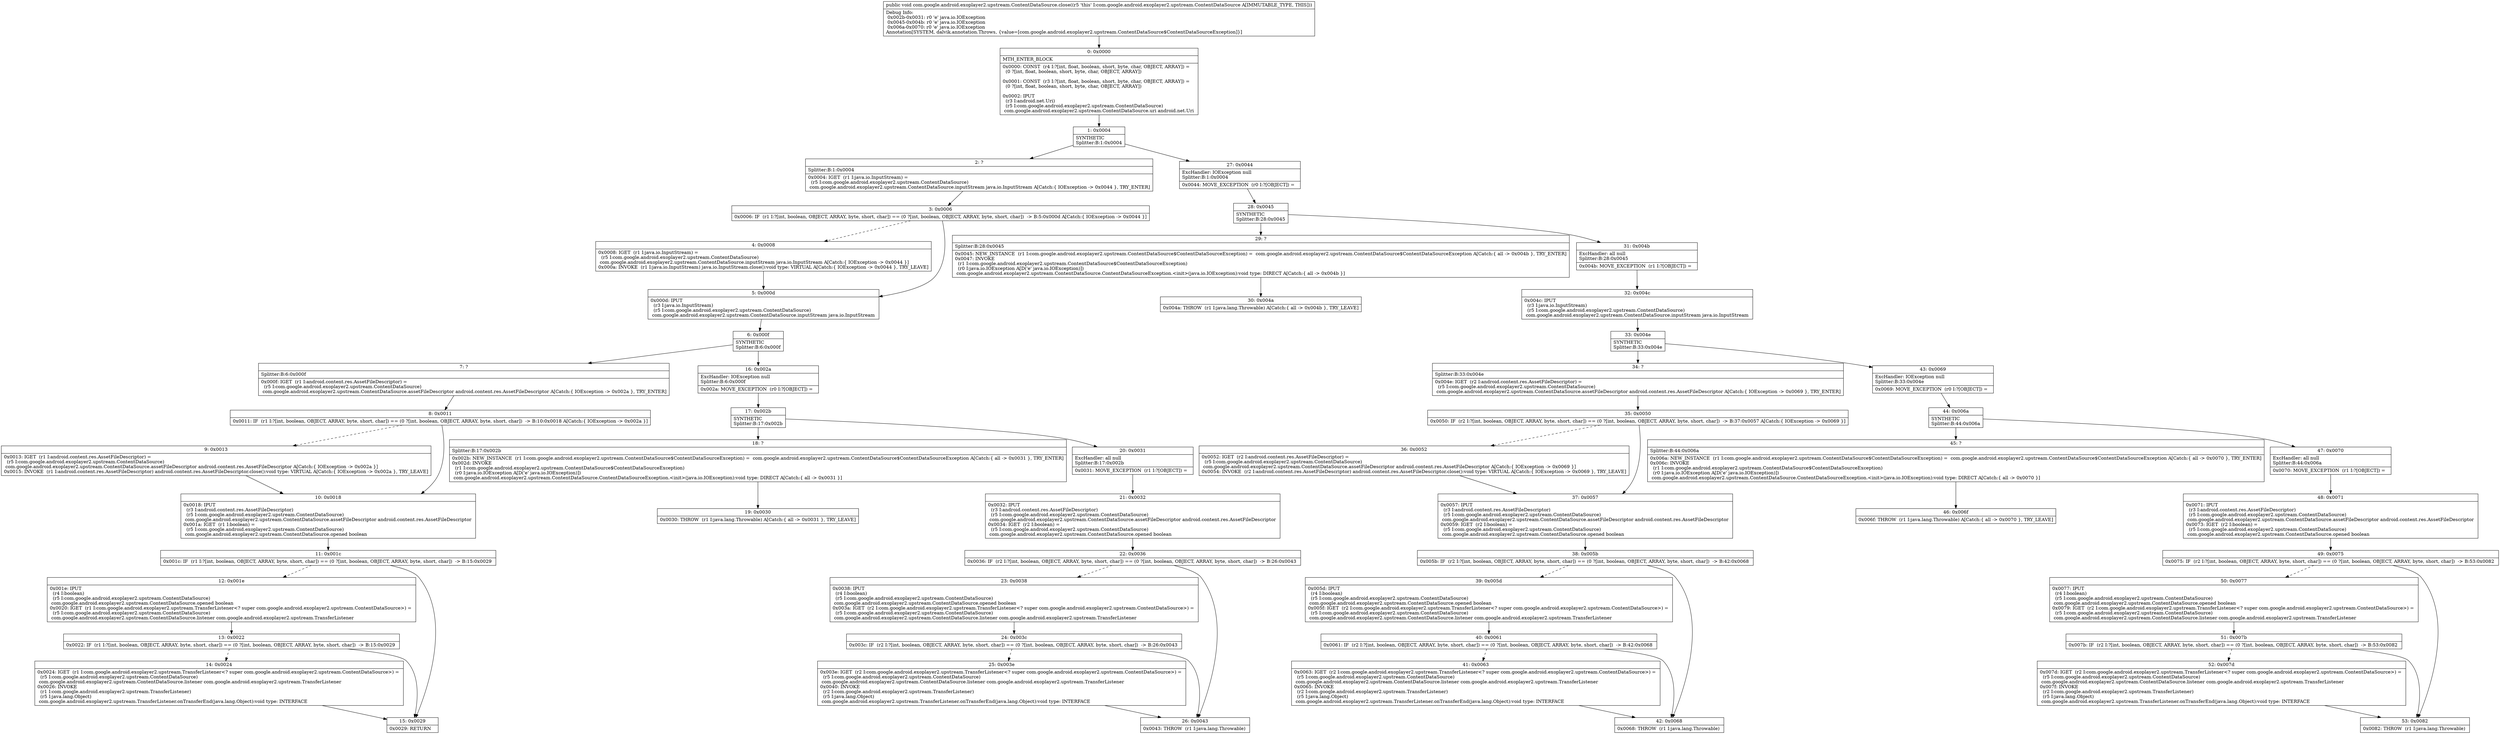 digraph "CFG forcom.google.android.exoplayer2.upstream.ContentDataSource.close()V" {
Node_0 [shape=record,label="{0\:\ 0x0000|MTH_ENTER_BLOCK\l|0x0000: CONST  (r4 I:?[int, float, boolean, short, byte, char, OBJECT, ARRAY]) = \l  (0 ?[int, float, boolean, short, byte, char, OBJECT, ARRAY])\l \l0x0001: CONST  (r3 I:?[int, float, boolean, short, byte, char, OBJECT, ARRAY]) = \l  (0 ?[int, float, boolean, short, byte, char, OBJECT, ARRAY])\l \l0x0002: IPUT  \l  (r3 I:android.net.Uri)\l  (r5 I:com.google.android.exoplayer2.upstream.ContentDataSource)\l com.google.android.exoplayer2.upstream.ContentDataSource.uri android.net.Uri \l}"];
Node_1 [shape=record,label="{1\:\ 0x0004|SYNTHETIC\lSplitter:B:1:0x0004\l}"];
Node_2 [shape=record,label="{2\:\ ?|Splitter:B:1:0x0004\l|0x0004: IGET  (r1 I:java.io.InputStream) = \l  (r5 I:com.google.android.exoplayer2.upstream.ContentDataSource)\l com.google.android.exoplayer2.upstream.ContentDataSource.inputStream java.io.InputStream A[Catch:\{ IOException \-\> 0x0044 \}, TRY_ENTER]\l}"];
Node_3 [shape=record,label="{3\:\ 0x0006|0x0006: IF  (r1 I:?[int, boolean, OBJECT, ARRAY, byte, short, char]) == (0 ?[int, boolean, OBJECT, ARRAY, byte, short, char])  \-\> B:5:0x000d A[Catch:\{ IOException \-\> 0x0044 \}]\l}"];
Node_4 [shape=record,label="{4\:\ 0x0008|0x0008: IGET  (r1 I:java.io.InputStream) = \l  (r5 I:com.google.android.exoplayer2.upstream.ContentDataSource)\l com.google.android.exoplayer2.upstream.ContentDataSource.inputStream java.io.InputStream A[Catch:\{ IOException \-\> 0x0044 \}]\l0x000a: INVOKE  (r1 I:java.io.InputStream) java.io.InputStream.close():void type: VIRTUAL A[Catch:\{ IOException \-\> 0x0044 \}, TRY_LEAVE]\l}"];
Node_5 [shape=record,label="{5\:\ 0x000d|0x000d: IPUT  \l  (r3 I:java.io.InputStream)\l  (r5 I:com.google.android.exoplayer2.upstream.ContentDataSource)\l com.google.android.exoplayer2.upstream.ContentDataSource.inputStream java.io.InputStream \l}"];
Node_6 [shape=record,label="{6\:\ 0x000f|SYNTHETIC\lSplitter:B:6:0x000f\l}"];
Node_7 [shape=record,label="{7\:\ ?|Splitter:B:6:0x000f\l|0x000f: IGET  (r1 I:android.content.res.AssetFileDescriptor) = \l  (r5 I:com.google.android.exoplayer2.upstream.ContentDataSource)\l com.google.android.exoplayer2.upstream.ContentDataSource.assetFileDescriptor android.content.res.AssetFileDescriptor A[Catch:\{ IOException \-\> 0x002a \}, TRY_ENTER]\l}"];
Node_8 [shape=record,label="{8\:\ 0x0011|0x0011: IF  (r1 I:?[int, boolean, OBJECT, ARRAY, byte, short, char]) == (0 ?[int, boolean, OBJECT, ARRAY, byte, short, char])  \-\> B:10:0x0018 A[Catch:\{ IOException \-\> 0x002a \}]\l}"];
Node_9 [shape=record,label="{9\:\ 0x0013|0x0013: IGET  (r1 I:android.content.res.AssetFileDescriptor) = \l  (r5 I:com.google.android.exoplayer2.upstream.ContentDataSource)\l com.google.android.exoplayer2.upstream.ContentDataSource.assetFileDescriptor android.content.res.AssetFileDescriptor A[Catch:\{ IOException \-\> 0x002a \}]\l0x0015: INVOKE  (r1 I:android.content.res.AssetFileDescriptor) android.content.res.AssetFileDescriptor.close():void type: VIRTUAL A[Catch:\{ IOException \-\> 0x002a \}, TRY_LEAVE]\l}"];
Node_10 [shape=record,label="{10\:\ 0x0018|0x0018: IPUT  \l  (r3 I:android.content.res.AssetFileDescriptor)\l  (r5 I:com.google.android.exoplayer2.upstream.ContentDataSource)\l com.google.android.exoplayer2.upstream.ContentDataSource.assetFileDescriptor android.content.res.AssetFileDescriptor \l0x001a: IGET  (r1 I:boolean) = \l  (r5 I:com.google.android.exoplayer2.upstream.ContentDataSource)\l com.google.android.exoplayer2.upstream.ContentDataSource.opened boolean \l}"];
Node_11 [shape=record,label="{11\:\ 0x001c|0x001c: IF  (r1 I:?[int, boolean, OBJECT, ARRAY, byte, short, char]) == (0 ?[int, boolean, OBJECT, ARRAY, byte, short, char])  \-\> B:15:0x0029 \l}"];
Node_12 [shape=record,label="{12\:\ 0x001e|0x001e: IPUT  \l  (r4 I:boolean)\l  (r5 I:com.google.android.exoplayer2.upstream.ContentDataSource)\l com.google.android.exoplayer2.upstream.ContentDataSource.opened boolean \l0x0020: IGET  (r1 I:com.google.android.exoplayer2.upstream.TransferListener\<? super com.google.android.exoplayer2.upstream.ContentDataSource\>) = \l  (r5 I:com.google.android.exoplayer2.upstream.ContentDataSource)\l com.google.android.exoplayer2.upstream.ContentDataSource.listener com.google.android.exoplayer2.upstream.TransferListener \l}"];
Node_13 [shape=record,label="{13\:\ 0x0022|0x0022: IF  (r1 I:?[int, boolean, OBJECT, ARRAY, byte, short, char]) == (0 ?[int, boolean, OBJECT, ARRAY, byte, short, char])  \-\> B:15:0x0029 \l}"];
Node_14 [shape=record,label="{14\:\ 0x0024|0x0024: IGET  (r1 I:com.google.android.exoplayer2.upstream.TransferListener\<? super com.google.android.exoplayer2.upstream.ContentDataSource\>) = \l  (r5 I:com.google.android.exoplayer2.upstream.ContentDataSource)\l com.google.android.exoplayer2.upstream.ContentDataSource.listener com.google.android.exoplayer2.upstream.TransferListener \l0x0026: INVOKE  \l  (r1 I:com.google.android.exoplayer2.upstream.TransferListener)\l  (r5 I:java.lang.Object)\l com.google.android.exoplayer2.upstream.TransferListener.onTransferEnd(java.lang.Object):void type: INTERFACE \l}"];
Node_15 [shape=record,label="{15\:\ 0x0029|0x0029: RETURN   \l}"];
Node_16 [shape=record,label="{16\:\ 0x002a|ExcHandler: IOException null\lSplitter:B:6:0x000f\l|0x002a: MOVE_EXCEPTION  (r0 I:?[OBJECT]) =  \l}"];
Node_17 [shape=record,label="{17\:\ 0x002b|SYNTHETIC\lSplitter:B:17:0x002b\l}"];
Node_18 [shape=record,label="{18\:\ ?|Splitter:B:17:0x002b\l|0x002b: NEW_INSTANCE  (r1 I:com.google.android.exoplayer2.upstream.ContentDataSource$ContentDataSourceException) =  com.google.android.exoplayer2.upstream.ContentDataSource$ContentDataSourceException A[Catch:\{ all \-\> 0x0031 \}, TRY_ENTER]\l0x002d: INVOKE  \l  (r1 I:com.google.android.exoplayer2.upstream.ContentDataSource$ContentDataSourceException)\l  (r0 I:java.io.IOException A[D('e' java.io.IOException)])\l com.google.android.exoplayer2.upstream.ContentDataSource.ContentDataSourceException.\<init\>(java.io.IOException):void type: DIRECT A[Catch:\{ all \-\> 0x0031 \}]\l}"];
Node_19 [shape=record,label="{19\:\ 0x0030|0x0030: THROW  (r1 I:java.lang.Throwable) A[Catch:\{ all \-\> 0x0031 \}, TRY_LEAVE]\l}"];
Node_20 [shape=record,label="{20\:\ 0x0031|ExcHandler: all null\lSplitter:B:17:0x002b\l|0x0031: MOVE_EXCEPTION  (r1 I:?[OBJECT]) =  \l}"];
Node_21 [shape=record,label="{21\:\ 0x0032|0x0032: IPUT  \l  (r3 I:android.content.res.AssetFileDescriptor)\l  (r5 I:com.google.android.exoplayer2.upstream.ContentDataSource)\l com.google.android.exoplayer2.upstream.ContentDataSource.assetFileDescriptor android.content.res.AssetFileDescriptor \l0x0034: IGET  (r2 I:boolean) = \l  (r5 I:com.google.android.exoplayer2.upstream.ContentDataSource)\l com.google.android.exoplayer2.upstream.ContentDataSource.opened boolean \l}"];
Node_22 [shape=record,label="{22\:\ 0x0036|0x0036: IF  (r2 I:?[int, boolean, OBJECT, ARRAY, byte, short, char]) == (0 ?[int, boolean, OBJECT, ARRAY, byte, short, char])  \-\> B:26:0x0043 \l}"];
Node_23 [shape=record,label="{23\:\ 0x0038|0x0038: IPUT  \l  (r4 I:boolean)\l  (r5 I:com.google.android.exoplayer2.upstream.ContentDataSource)\l com.google.android.exoplayer2.upstream.ContentDataSource.opened boolean \l0x003a: IGET  (r2 I:com.google.android.exoplayer2.upstream.TransferListener\<? super com.google.android.exoplayer2.upstream.ContentDataSource\>) = \l  (r5 I:com.google.android.exoplayer2.upstream.ContentDataSource)\l com.google.android.exoplayer2.upstream.ContentDataSource.listener com.google.android.exoplayer2.upstream.TransferListener \l}"];
Node_24 [shape=record,label="{24\:\ 0x003c|0x003c: IF  (r2 I:?[int, boolean, OBJECT, ARRAY, byte, short, char]) == (0 ?[int, boolean, OBJECT, ARRAY, byte, short, char])  \-\> B:26:0x0043 \l}"];
Node_25 [shape=record,label="{25\:\ 0x003e|0x003e: IGET  (r2 I:com.google.android.exoplayer2.upstream.TransferListener\<? super com.google.android.exoplayer2.upstream.ContentDataSource\>) = \l  (r5 I:com.google.android.exoplayer2.upstream.ContentDataSource)\l com.google.android.exoplayer2.upstream.ContentDataSource.listener com.google.android.exoplayer2.upstream.TransferListener \l0x0040: INVOKE  \l  (r2 I:com.google.android.exoplayer2.upstream.TransferListener)\l  (r5 I:java.lang.Object)\l com.google.android.exoplayer2.upstream.TransferListener.onTransferEnd(java.lang.Object):void type: INTERFACE \l}"];
Node_26 [shape=record,label="{26\:\ 0x0043|0x0043: THROW  (r1 I:java.lang.Throwable) \l}"];
Node_27 [shape=record,label="{27\:\ 0x0044|ExcHandler: IOException null\lSplitter:B:1:0x0004\l|0x0044: MOVE_EXCEPTION  (r0 I:?[OBJECT]) =  \l}"];
Node_28 [shape=record,label="{28\:\ 0x0045|SYNTHETIC\lSplitter:B:28:0x0045\l}"];
Node_29 [shape=record,label="{29\:\ ?|Splitter:B:28:0x0045\l|0x0045: NEW_INSTANCE  (r1 I:com.google.android.exoplayer2.upstream.ContentDataSource$ContentDataSourceException) =  com.google.android.exoplayer2.upstream.ContentDataSource$ContentDataSourceException A[Catch:\{ all \-\> 0x004b \}, TRY_ENTER]\l0x0047: INVOKE  \l  (r1 I:com.google.android.exoplayer2.upstream.ContentDataSource$ContentDataSourceException)\l  (r0 I:java.io.IOException A[D('e' java.io.IOException)])\l com.google.android.exoplayer2.upstream.ContentDataSource.ContentDataSourceException.\<init\>(java.io.IOException):void type: DIRECT A[Catch:\{ all \-\> 0x004b \}]\l}"];
Node_30 [shape=record,label="{30\:\ 0x004a|0x004a: THROW  (r1 I:java.lang.Throwable) A[Catch:\{ all \-\> 0x004b \}, TRY_LEAVE]\l}"];
Node_31 [shape=record,label="{31\:\ 0x004b|ExcHandler: all null\lSplitter:B:28:0x0045\l|0x004b: MOVE_EXCEPTION  (r1 I:?[OBJECT]) =  \l}"];
Node_32 [shape=record,label="{32\:\ 0x004c|0x004c: IPUT  \l  (r3 I:java.io.InputStream)\l  (r5 I:com.google.android.exoplayer2.upstream.ContentDataSource)\l com.google.android.exoplayer2.upstream.ContentDataSource.inputStream java.io.InputStream \l}"];
Node_33 [shape=record,label="{33\:\ 0x004e|SYNTHETIC\lSplitter:B:33:0x004e\l}"];
Node_34 [shape=record,label="{34\:\ ?|Splitter:B:33:0x004e\l|0x004e: IGET  (r2 I:android.content.res.AssetFileDescriptor) = \l  (r5 I:com.google.android.exoplayer2.upstream.ContentDataSource)\l com.google.android.exoplayer2.upstream.ContentDataSource.assetFileDescriptor android.content.res.AssetFileDescriptor A[Catch:\{ IOException \-\> 0x0069 \}, TRY_ENTER]\l}"];
Node_35 [shape=record,label="{35\:\ 0x0050|0x0050: IF  (r2 I:?[int, boolean, OBJECT, ARRAY, byte, short, char]) == (0 ?[int, boolean, OBJECT, ARRAY, byte, short, char])  \-\> B:37:0x0057 A[Catch:\{ IOException \-\> 0x0069 \}]\l}"];
Node_36 [shape=record,label="{36\:\ 0x0052|0x0052: IGET  (r2 I:android.content.res.AssetFileDescriptor) = \l  (r5 I:com.google.android.exoplayer2.upstream.ContentDataSource)\l com.google.android.exoplayer2.upstream.ContentDataSource.assetFileDescriptor android.content.res.AssetFileDescriptor A[Catch:\{ IOException \-\> 0x0069 \}]\l0x0054: INVOKE  (r2 I:android.content.res.AssetFileDescriptor) android.content.res.AssetFileDescriptor.close():void type: VIRTUAL A[Catch:\{ IOException \-\> 0x0069 \}, TRY_LEAVE]\l}"];
Node_37 [shape=record,label="{37\:\ 0x0057|0x0057: IPUT  \l  (r3 I:android.content.res.AssetFileDescriptor)\l  (r5 I:com.google.android.exoplayer2.upstream.ContentDataSource)\l com.google.android.exoplayer2.upstream.ContentDataSource.assetFileDescriptor android.content.res.AssetFileDescriptor \l0x0059: IGET  (r2 I:boolean) = \l  (r5 I:com.google.android.exoplayer2.upstream.ContentDataSource)\l com.google.android.exoplayer2.upstream.ContentDataSource.opened boolean \l}"];
Node_38 [shape=record,label="{38\:\ 0x005b|0x005b: IF  (r2 I:?[int, boolean, OBJECT, ARRAY, byte, short, char]) == (0 ?[int, boolean, OBJECT, ARRAY, byte, short, char])  \-\> B:42:0x0068 \l}"];
Node_39 [shape=record,label="{39\:\ 0x005d|0x005d: IPUT  \l  (r4 I:boolean)\l  (r5 I:com.google.android.exoplayer2.upstream.ContentDataSource)\l com.google.android.exoplayer2.upstream.ContentDataSource.opened boolean \l0x005f: IGET  (r2 I:com.google.android.exoplayer2.upstream.TransferListener\<? super com.google.android.exoplayer2.upstream.ContentDataSource\>) = \l  (r5 I:com.google.android.exoplayer2.upstream.ContentDataSource)\l com.google.android.exoplayer2.upstream.ContentDataSource.listener com.google.android.exoplayer2.upstream.TransferListener \l}"];
Node_40 [shape=record,label="{40\:\ 0x0061|0x0061: IF  (r2 I:?[int, boolean, OBJECT, ARRAY, byte, short, char]) == (0 ?[int, boolean, OBJECT, ARRAY, byte, short, char])  \-\> B:42:0x0068 \l}"];
Node_41 [shape=record,label="{41\:\ 0x0063|0x0063: IGET  (r2 I:com.google.android.exoplayer2.upstream.TransferListener\<? super com.google.android.exoplayer2.upstream.ContentDataSource\>) = \l  (r5 I:com.google.android.exoplayer2.upstream.ContentDataSource)\l com.google.android.exoplayer2.upstream.ContentDataSource.listener com.google.android.exoplayer2.upstream.TransferListener \l0x0065: INVOKE  \l  (r2 I:com.google.android.exoplayer2.upstream.TransferListener)\l  (r5 I:java.lang.Object)\l com.google.android.exoplayer2.upstream.TransferListener.onTransferEnd(java.lang.Object):void type: INTERFACE \l}"];
Node_42 [shape=record,label="{42\:\ 0x0068|0x0068: THROW  (r1 I:java.lang.Throwable) \l}"];
Node_43 [shape=record,label="{43\:\ 0x0069|ExcHandler: IOException null\lSplitter:B:33:0x004e\l|0x0069: MOVE_EXCEPTION  (r0 I:?[OBJECT]) =  \l}"];
Node_44 [shape=record,label="{44\:\ 0x006a|SYNTHETIC\lSplitter:B:44:0x006a\l}"];
Node_45 [shape=record,label="{45\:\ ?|Splitter:B:44:0x006a\l|0x006a: NEW_INSTANCE  (r1 I:com.google.android.exoplayer2.upstream.ContentDataSource$ContentDataSourceException) =  com.google.android.exoplayer2.upstream.ContentDataSource$ContentDataSourceException A[Catch:\{ all \-\> 0x0070 \}, TRY_ENTER]\l0x006c: INVOKE  \l  (r1 I:com.google.android.exoplayer2.upstream.ContentDataSource$ContentDataSourceException)\l  (r0 I:java.io.IOException A[D('e' java.io.IOException)])\l com.google.android.exoplayer2.upstream.ContentDataSource.ContentDataSourceException.\<init\>(java.io.IOException):void type: DIRECT A[Catch:\{ all \-\> 0x0070 \}]\l}"];
Node_46 [shape=record,label="{46\:\ 0x006f|0x006f: THROW  (r1 I:java.lang.Throwable) A[Catch:\{ all \-\> 0x0070 \}, TRY_LEAVE]\l}"];
Node_47 [shape=record,label="{47\:\ 0x0070|ExcHandler: all null\lSplitter:B:44:0x006a\l|0x0070: MOVE_EXCEPTION  (r1 I:?[OBJECT]) =  \l}"];
Node_48 [shape=record,label="{48\:\ 0x0071|0x0071: IPUT  \l  (r3 I:android.content.res.AssetFileDescriptor)\l  (r5 I:com.google.android.exoplayer2.upstream.ContentDataSource)\l com.google.android.exoplayer2.upstream.ContentDataSource.assetFileDescriptor android.content.res.AssetFileDescriptor \l0x0073: IGET  (r2 I:boolean) = \l  (r5 I:com.google.android.exoplayer2.upstream.ContentDataSource)\l com.google.android.exoplayer2.upstream.ContentDataSource.opened boolean \l}"];
Node_49 [shape=record,label="{49\:\ 0x0075|0x0075: IF  (r2 I:?[int, boolean, OBJECT, ARRAY, byte, short, char]) == (0 ?[int, boolean, OBJECT, ARRAY, byte, short, char])  \-\> B:53:0x0082 \l}"];
Node_50 [shape=record,label="{50\:\ 0x0077|0x0077: IPUT  \l  (r4 I:boolean)\l  (r5 I:com.google.android.exoplayer2.upstream.ContentDataSource)\l com.google.android.exoplayer2.upstream.ContentDataSource.opened boolean \l0x0079: IGET  (r2 I:com.google.android.exoplayer2.upstream.TransferListener\<? super com.google.android.exoplayer2.upstream.ContentDataSource\>) = \l  (r5 I:com.google.android.exoplayer2.upstream.ContentDataSource)\l com.google.android.exoplayer2.upstream.ContentDataSource.listener com.google.android.exoplayer2.upstream.TransferListener \l}"];
Node_51 [shape=record,label="{51\:\ 0x007b|0x007b: IF  (r2 I:?[int, boolean, OBJECT, ARRAY, byte, short, char]) == (0 ?[int, boolean, OBJECT, ARRAY, byte, short, char])  \-\> B:53:0x0082 \l}"];
Node_52 [shape=record,label="{52\:\ 0x007d|0x007d: IGET  (r2 I:com.google.android.exoplayer2.upstream.TransferListener\<? super com.google.android.exoplayer2.upstream.ContentDataSource\>) = \l  (r5 I:com.google.android.exoplayer2.upstream.ContentDataSource)\l com.google.android.exoplayer2.upstream.ContentDataSource.listener com.google.android.exoplayer2.upstream.TransferListener \l0x007f: INVOKE  \l  (r2 I:com.google.android.exoplayer2.upstream.TransferListener)\l  (r5 I:java.lang.Object)\l com.google.android.exoplayer2.upstream.TransferListener.onTransferEnd(java.lang.Object):void type: INTERFACE \l}"];
Node_53 [shape=record,label="{53\:\ 0x0082|0x0082: THROW  (r1 I:java.lang.Throwable) \l}"];
MethodNode[shape=record,label="{public void com.google.android.exoplayer2.upstream.ContentDataSource.close((r5 'this' I:com.google.android.exoplayer2.upstream.ContentDataSource A[IMMUTABLE_TYPE, THIS]))  | Debug Info:\l  0x002b\-0x0031: r0 'e' java.io.IOException\l  0x0045\-0x004b: r0 'e' java.io.IOException\l  0x006a\-0x0070: r0 'e' java.io.IOException\lAnnotation[SYSTEM, dalvik.annotation.Throws, \{value=[com.google.android.exoplayer2.upstream.ContentDataSource$ContentDataSourceException]\}]\l}"];
MethodNode -> Node_0;
Node_0 -> Node_1;
Node_1 -> Node_2;
Node_1 -> Node_27;
Node_2 -> Node_3;
Node_3 -> Node_4[style=dashed];
Node_3 -> Node_5;
Node_4 -> Node_5;
Node_5 -> Node_6;
Node_6 -> Node_7;
Node_6 -> Node_16;
Node_7 -> Node_8;
Node_8 -> Node_9[style=dashed];
Node_8 -> Node_10;
Node_9 -> Node_10;
Node_10 -> Node_11;
Node_11 -> Node_12[style=dashed];
Node_11 -> Node_15;
Node_12 -> Node_13;
Node_13 -> Node_14[style=dashed];
Node_13 -> Node_15;
Node_14 -> Node_15;
Node_16 -> Node_17;
Node_17 -> Node_18;
Node_17 -> Node_20;
Node_18 -> Node_19;
Node_20 -> Node_21;
Node_21 -> Node_22;
Node_22 -> Node_23[style=dashed];
Node_22 -> Node_26;
Node_23 -> Node_24;
Node_24 -> Node_25[style=dashed];
Node_24 -> Node_26;
Node_25 -> Node_26;
Node_27 -> Node_28;
Node_28 -> Node_29;
Node_28 -> Node_31;
Node_29 -> Node_30;
Node_31 -> Node_32;
Node_32 -> Node_33;
Node_33 -> Node_34;
Node_33 -> Node_43;
Node_34 -> Node_35;
Node_35 -> Node_36[style=dashed];
Node_35 -> Node_37;
Node_36 -> Node_37;
Node_37 -> Node_38;
Node_38 -> Node_39[style=dashed];
Node_38 -> Node_42;
Node_39 -> Node_40;
Node_40 -> Node_41[style=dashed];
Node_40 -> Node_42;
Node_41 -> Node_42;
Node_43 -> Node_44;
Node_44 -> Node_45;
Node_44 -> Node_47;
Node_45 -> Node_46;
Node_47 -> Node_48;
Node_48 -> Node_49;
Node_49 -> Node_50[style=dashed];
Node_49 -> Node_53;
Node_50 -> Node_51;
Node_51 -> Node_52[style=dashed];
Node_51 -> Node_53;
Node_52 -> Node_53;
}

